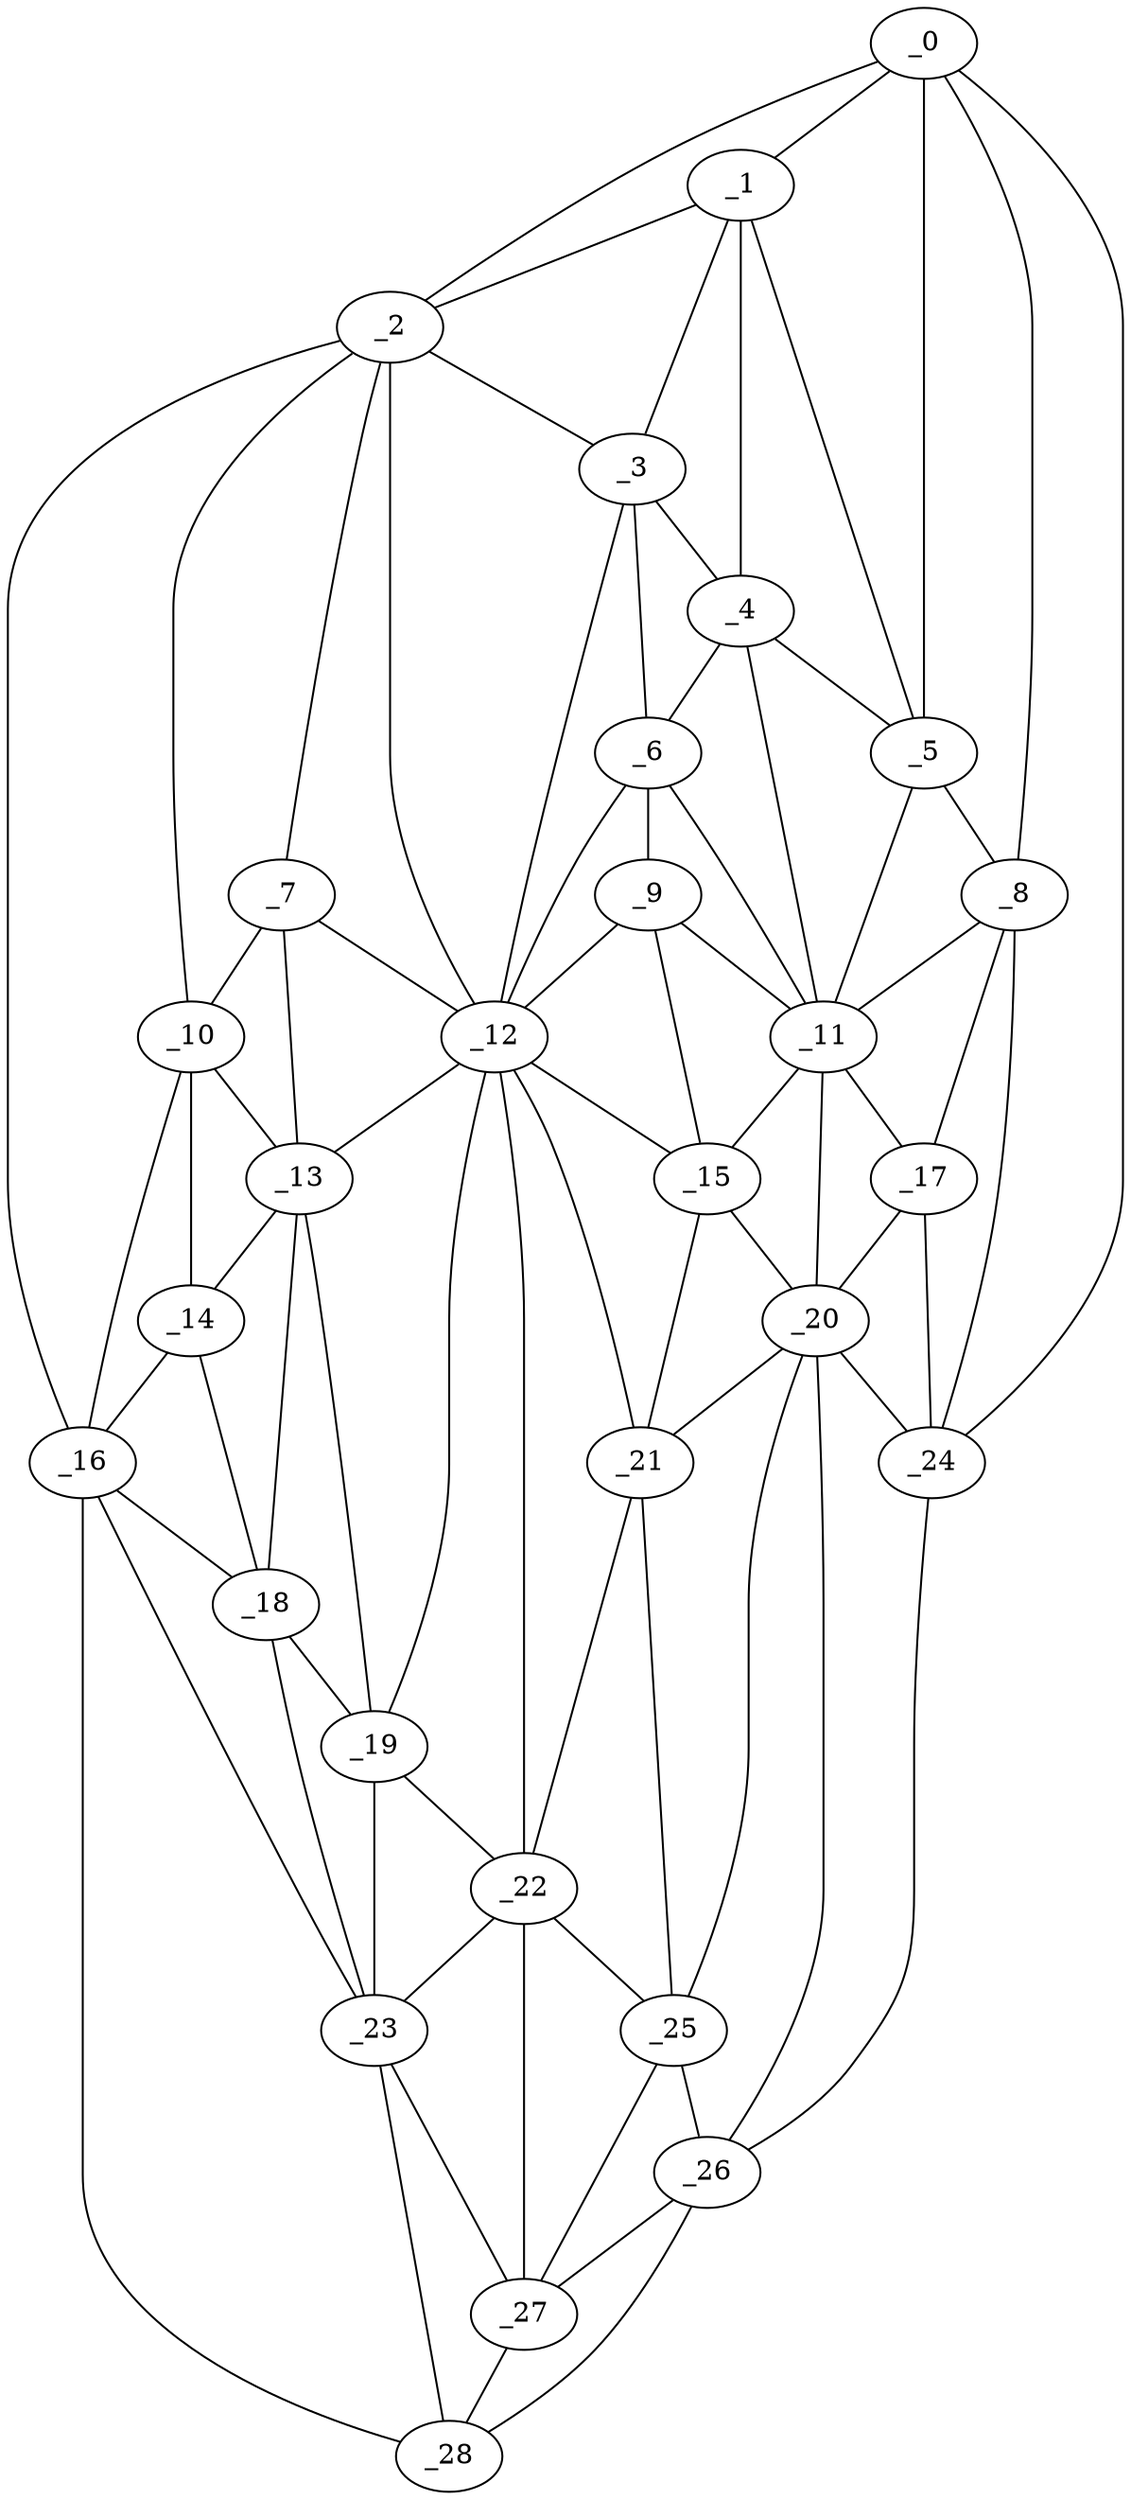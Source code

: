 graph "obj23__265.gxl" {
	_0	 [x=15,
		y=11];
	_1	 [x=19,
		y=17];
	_0 -- _1	 [valence=2];
	_2	 [x=32,
		y=64];
	_0 -- _2	 [valence=1];
	_5	 [x=44,
		y=20];
	_0 -- _5	 [valence=1];
	_8	 [x=56,
		y=19];
	_0 -- _8	 [valence=1];
	_24	 [x=87,
		y=7];
	_0 -- _24	 [valence=1];
	_1 -- _2	 [valence=1];
	_3	 [x=36,
		y=41];
	_1 -- _3	 [valence=1];
	_4	 [x=41,
		y=26];
	_1 -- _4	 [valence=1];
	_1 -- _5	 [valence=2];
	_2 -- _3	 [valence=2];
	_7	 [x=53,
		y=75];
	_2 -- _7	 [valence=2];
	_10	 [x=56,
		y=90];
	_2 -- _10	 [valence=2];
	_12	 [x=59,
		y=66];
	_2 -- _12	 [valence=1];
	_16	 [x=66,
		y=111];
	_2 -- _16	 [valence=1];
	_3 -- _4	 [valence=1];
	_6	 [x=46,
		y=37];
	_3 -- _6	 [valence=2];
	_3 -- _12	 [valence=1];
	_4 -- _5	 [valence=1];
	_4 -- _6	 [valence=2];
	_11	 [x=59,
		y=30];
	_4 -- _11	 [valence=2];
	_5 -- _8	 [valence=1];
	_5 -- _11	 [valence=2];
	_9	 [x=56,
		y=37];
	_6 -- _9	 [valence=2];
	_6 -- _11	 [valence=1];
	_6 -- _12	 [valence=2];
	_7 -- _10	 [valence=1];
	_7 -- _12	 [valence=2];
	_13	 [x=62,
		y=74];
	_7 -- _13	 [valence=1];
	_8 -- _11	 [valence=2];
	_17	 [x=68,
		y=19];
	_8 -- _17	 [valence=1];
	_8 -- _24	 [valence=2];
	_9 -- _11	 [valence=1];
	_9 -- _12	 [valence=1];
	_15	 [x=64,
		y=37];
	_9 -- _15	 [valence=2];
	_10 -- _13	 [valence=1];
	_14	 [x=63,
		y=90];
	_10 -- _14	 [valence=2];
	_10 -- _16	 [valence=1];
	_11 -- _15	 [valence=2];
	_11 -- _17	 [valence=2];
	_20	 [x=73,
		y=24];
	_11 -- _20	 [valence=2];
	_12 -- _13	 [valence=1];
	_12 -- _15	 [valence=2];
	_19	 [x=71,
		y=74];
	_12 -- _19	 [valence=2];
	_21	 [x=74,
		y=35];
	_12 -- _21	 [valence=2];
	_22	 [x=79,
		y=73];
	_12 -- _22	 [valence=2];
	_13 -- _14	 [valence=2];
	_18	 [x=69,
		y=89];
	_13 -- _18	 [valence=1];
	_13 -- _19	 [valence=2];
	_14 -- _16	 [valence=2];
	_14 -- _18	 [valence=2];
	_15 -- _20	 [valence=2];
	_15 -- _21	 [valence=1];
	_16 -- _18	 [valence=2];
	_23	 [x=82,
		y=89];
	_16 -- _23	 [valence=1];
	_28	 [x=113,
		y=112];
	_16 -- _28	 [valence=1];
	_17 -- _20	 [valence=1];
	_17 -- _24	 [valence=2];
	_18 -- _19	 [valence=2];
	_18 -- _23	 [valence=2];
	_19 -- _22	 [valence=1];
	_19 -- _23	 [valence=2];
	_20 -- _21	 [valence=2];
	_20 -- _24	 [valence=2];
	_25	 [x=90,
		y=39];
	_20 -- _25	 [valence=2];
	_26	 [x=95,
		y=17];
	_20 -- _26	 [valence=2];
	_21 -- _22	 [valence=2];
	_21 -- _25	 [valence=2];
	_22 -- _23	 [valence=2];
	_22 -- _25	 [valence=2];
	_27	 [x=98,
		y=60];
	_22 -- _27	 [valence=1];
	_23 -- _27	 [valence=2];
	_23 -- _28	 [valence=1];
	_24 -- _26	 [valence=1];
	_25 -- _26	 [valence=1];
	_25 -- _27	 [valence=2];
	_26 -- _27	 [valence=2];
	_26 -- _28	 [valence=1];
	_27 -- _28	 [valence=2];
}
